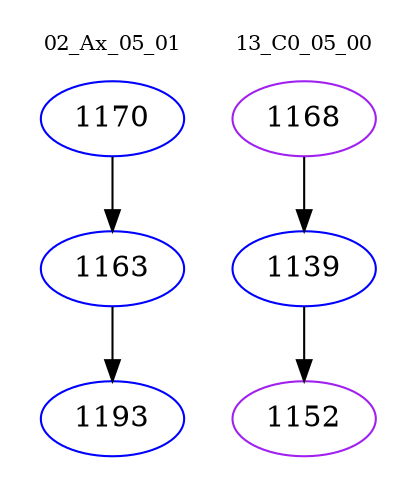 digraph{
subgraph cluster_0 {
color = white
label = "02_Ax_05_01";
fontsize=10;
T0_1170 [label="1170", color="blue"]
T0_1170 -> T0_1163 [color="black"]
T0_1163 [label="1163", color="blue"]
T0_1163 -> T0_1193 [color="black"]
T0_1193 [label="1193", color="blue"]
}
subgraph cluster_1 {
color = white
label = "13_C0_05_00";
fontsize=10;
T1_1168 [label="1168", color="purple"]
T1_1168 -> T1_1139 [color="black"]
T1_1139 [label="1139", color="blue"]
T1_1139 -> T1_1152 [color="black"]
T1_1152 [label="1152", color="purple"]
}
}
